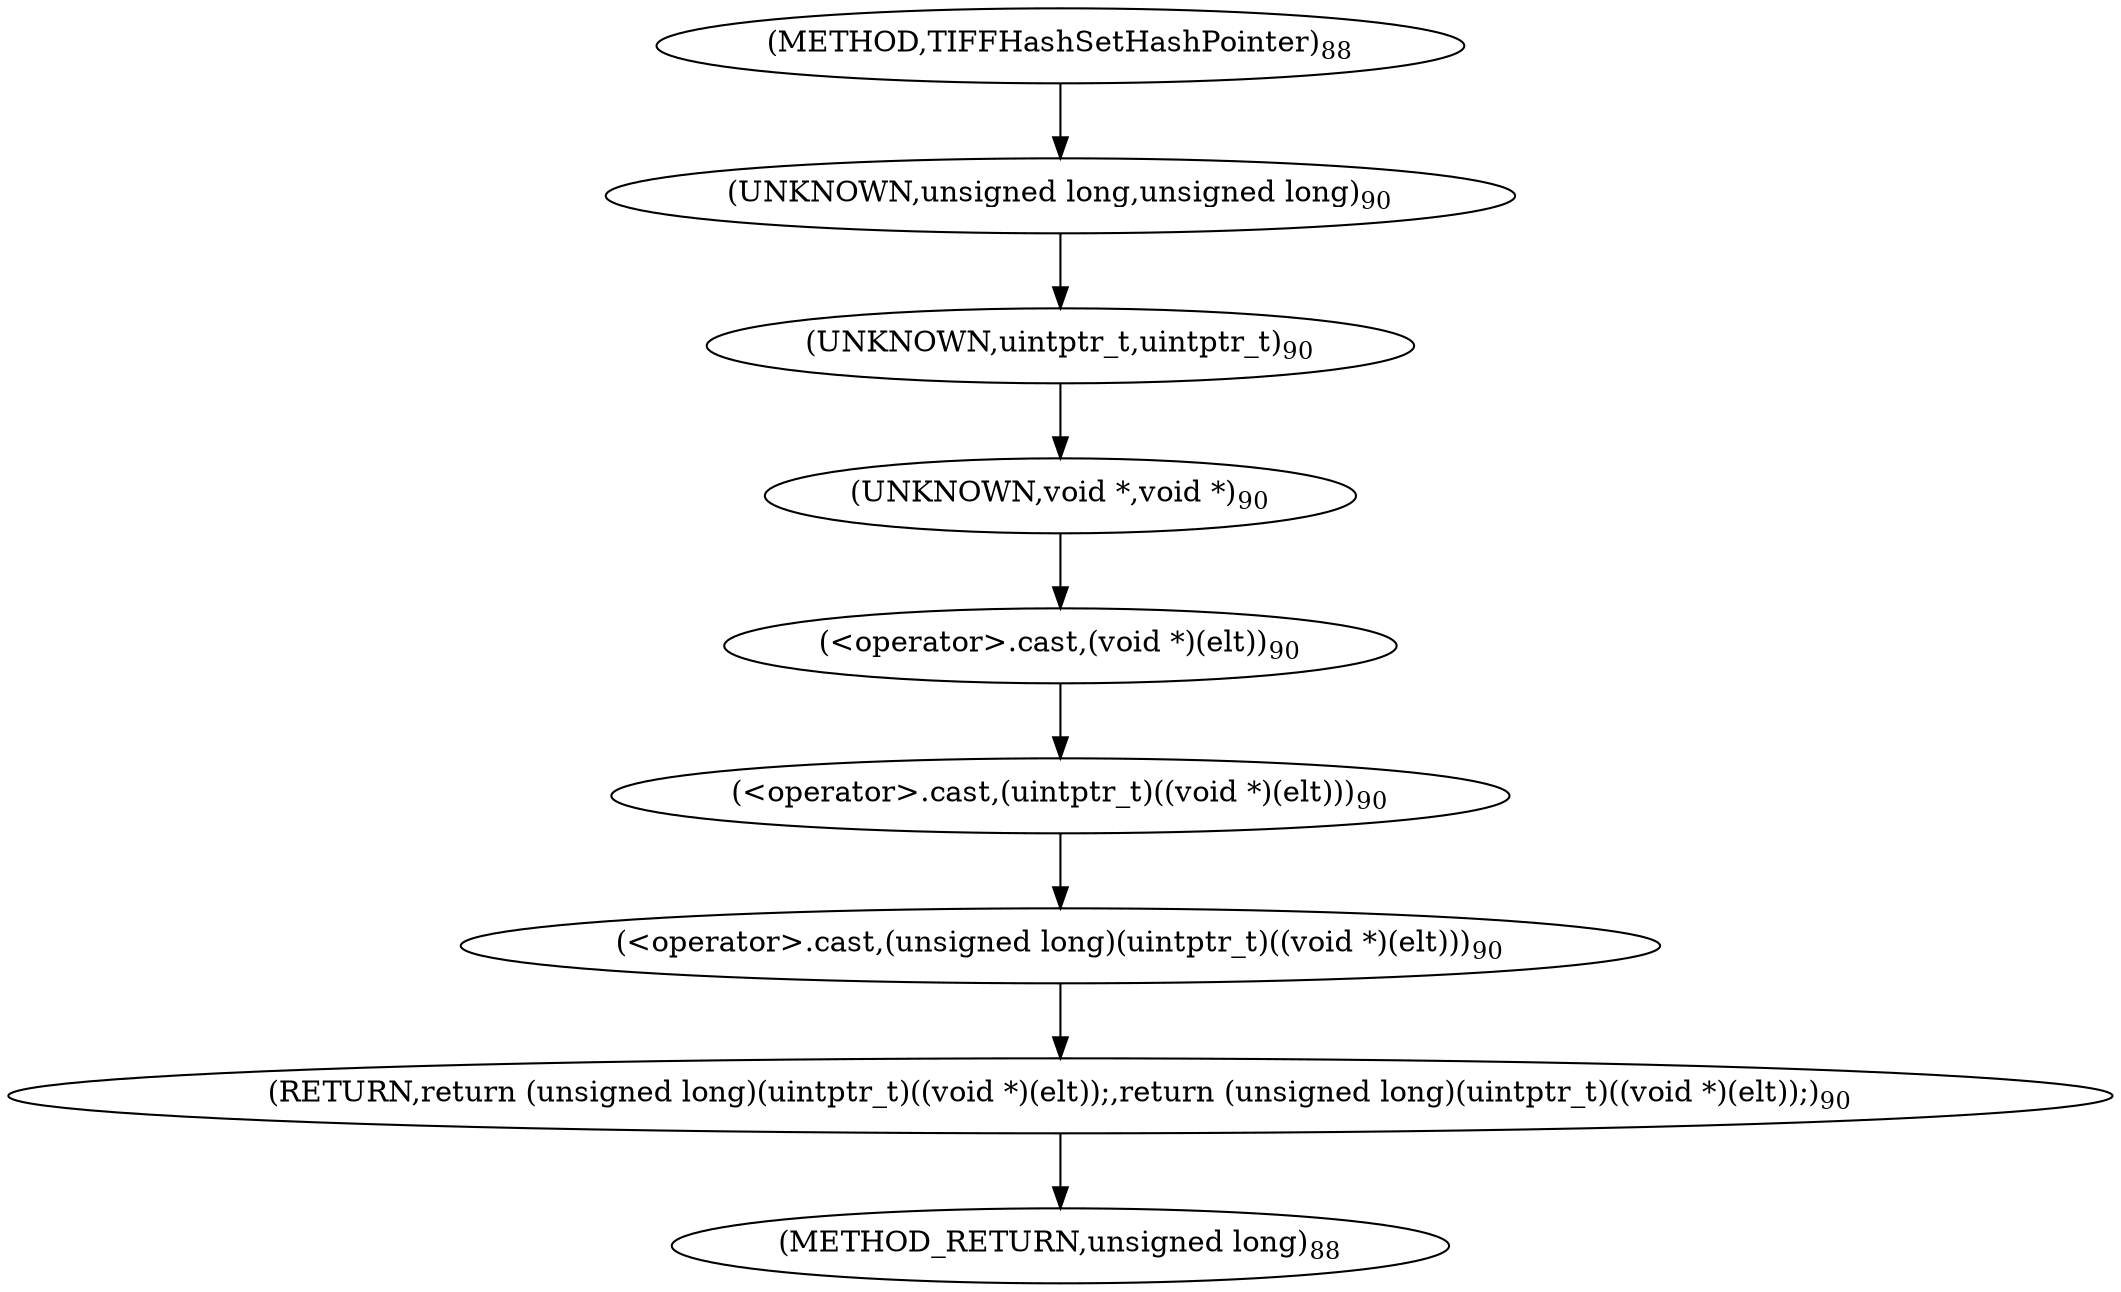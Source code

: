 digraph "TIFFHashSetHashPointer" {  
"4939" [label = <(RETURN,return (unsigned long)(uintptr_t)((void *)(elt));,return (unsigned long)(uintptr_t)((void *)(elt));)<SUB>90</SUB>> ]
"4940" [label = <(&lt;operator&gt;.cast,(unsigned long)(uintptr_t)((void *)(elt)))<SUB>90</SUB>> ]
"4941" [label = <(UNKNOWN,unsigned long,unsigned long)<SUB>90</SUB>> ]
"4942" [label = <(&lt;operator&gt;.cast,(uintptr_t)((void *)(elt)))<SUB>90</SUB>> ]
"4943" [label = <(UNKNOWN,uintptr_t,uintptr_t)<SUB>90</SUB>> ]
"4944" [label = <(&lt;operator&gt;.cast,(void *)(elt))<SUB>90</SUB>> ]
"4945" [label = <(UNKNOWN,void *,void *)<SUB>90</SUB>> ]
"4936" [label = <(METHOD,TIFFHashSetHashPointer)<SUB>88</SUB>> ]
"4947" [label = <(METHOD_RETURN,unsigned long)<SUB>88</SUB>> ]
  "4939" -> "4947" 
  "4940" -> "4939" 
  "4941" -> "4943" 
  "4942" -> "4940" 
  "4943" -> "4945" 
  "4944" -> "4942" 
  "4945" -> "4944" 
  "4936" -> "4941" 
}
